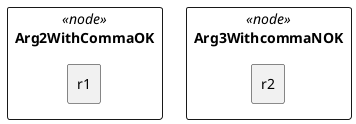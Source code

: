 {
  "sha1": "5rdfcw3v5smlvqli32ngriuxj294h7x",
  "insertion": {
    "when": "2024-05-30T20:48:20.790Z",
    "url": "https://forum.plantuml.net/12750/second-keyword-argument-with-comma-not-working?show=12753#c12753",
    "user": "plantuml@gmail.com"
  }
}
@startuml
!unquoted procedure Node($alias, $arg2 = "", $arg3 = "")
rectangle "$alias" <<node>> as $alias
!endprocedure

Node(Arg2WithCommaOK, $arg2 = "a,b", $arg3="tagA1 tagA2"){
  rectangle r1
}

Node(Arg3WithcommaNOK, $arg2 = "a,b", $arg3="tagA1,tagA2"){
  rectangle r2
}
@enduml
